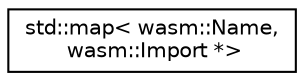 digraph "Graphical Class Hierarchy"
{
  edge [fontname="Helvetica",fontsize="10",labelfontname="Helvetica",labelfontsize="10"];
  node [fontname="Helvetica",fontsize="10",shape=record];
  rankdir="LR";
  Node0 [label="std::map\< wasm::Name,\l wasm::Import *\>",height=0.2,width=0.4,color="black", fillcolor="white", style="filled",URL="$classstd_1_1map.html"];
}
